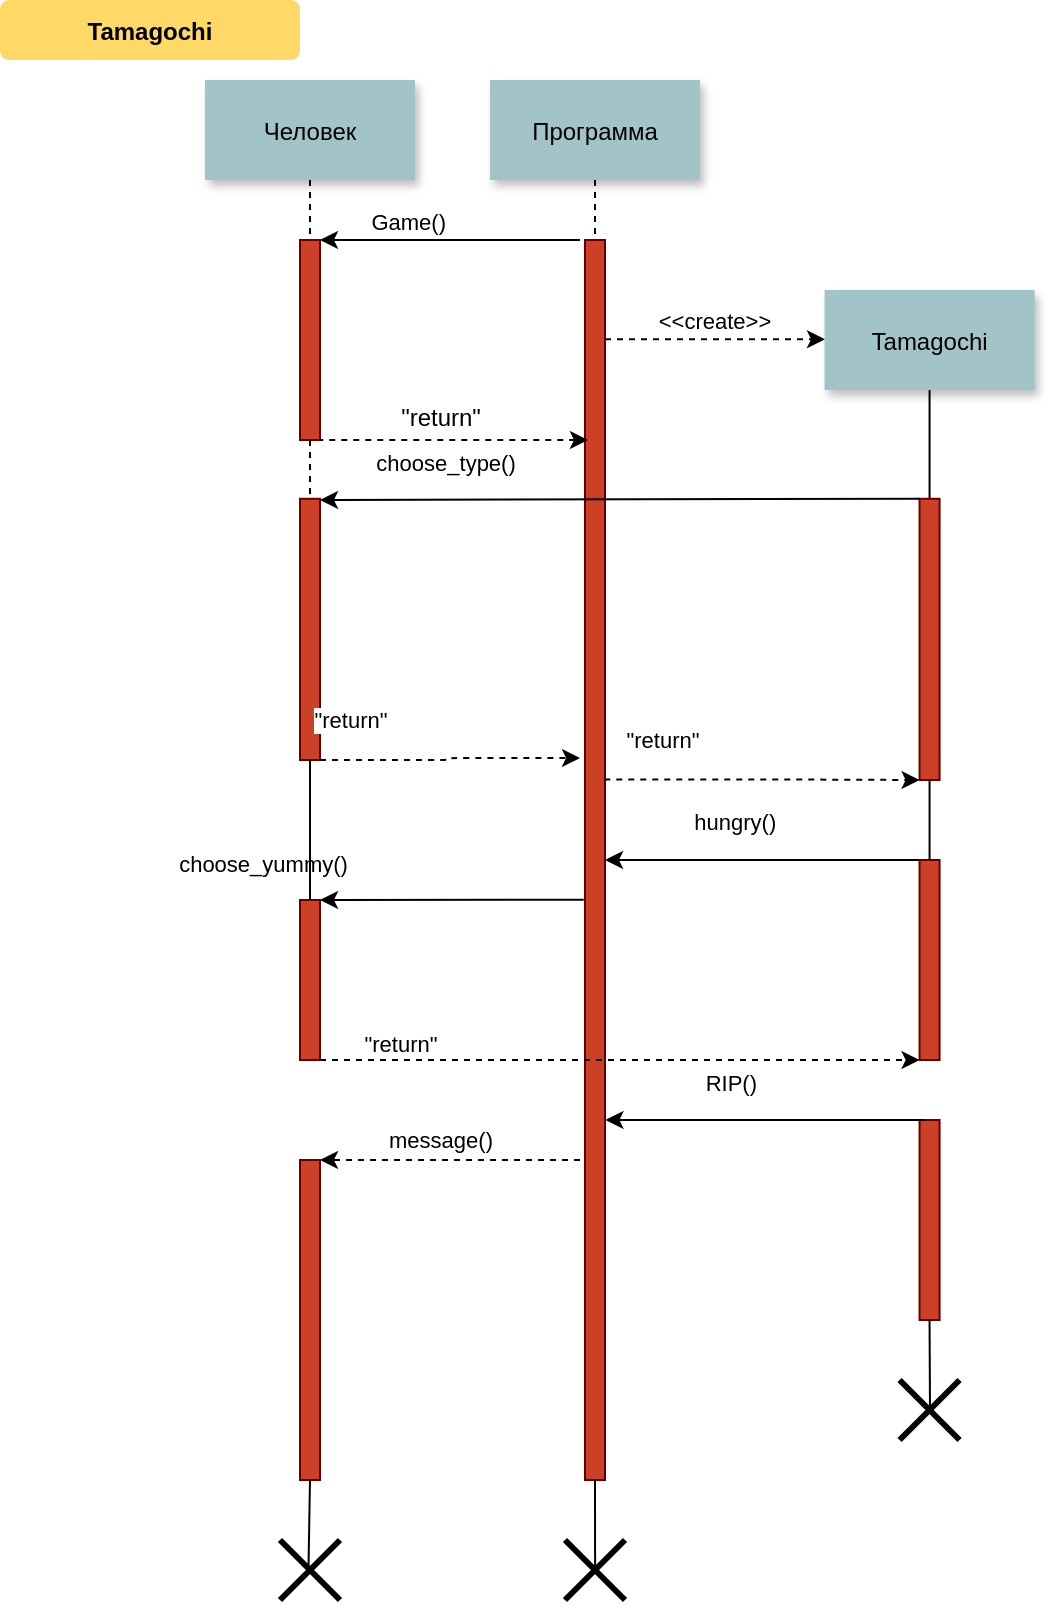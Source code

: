 <mxfile version="24.6.4" type="device">
  <diagram name="Page-1" id="9361dd3d-8414-5efd-6122-117bd74ce7a7">
    <mxGraphModel dx="558" dy="281" grid="1" gridSize="10" guides="1" tooltips="1" connect="1" arrows="1" fold="1" page="0" pageScale="1.5" pageWidth="826" pageHeight="1169" background="none" math="0" shadow="0">
      <root>
        <mxCell id="0" />
        <mxCell id="1" parent="0" />
        <mxCell id="2" value="" style="fillColor=#CC4125;strokeColor=#660000" parent="1" vertex="1">
          <mxGeometry x="200" y="140" width="10" height="100" as="geometry" />
        </mxCell>
        <mxCell id="3" value="Game()" style="edgeStyle=none;verticalLabelPosition=top;verticalAlign=bottom;labelPosition=left;align=right;entryX=1;entryY=0;entryDx=0;entryDy=0;" parent="1" edge="1" target="2">
          <mxGeometry width="100" height="100" as="geometry">
            <mxPoint x="340" y="140" as="sourcePoint" />
            <mxPoint x="320" y="160" as="targetPoint" />
            <mxPoint as="offset" />
          </mxGeometry>
        </mxCell>
        <mxCell id="4" value="Человек" style="shadow=1;fillColor=#A2C4C9;strokeColor=none" parent="1" vertex="1">
          <mxGeometry x="152.5" y="60" width="105" height="50" as="geometry" />
        </mxCell>
        <mxCell id="6" value="" style="fillColor=#CC4125;strokeColor=#660000" parent="1" vertex="1">
          <mxGeometry x="342.5" y="140" width="10" height="620" as="geometry" />
        </mxCell>
        <mxCell id="7" value="Программа" style="shadow=1;fillColor=#A2C4C9;strokeColor=none" parent="1" vertex="1">
          <mxGeometry x="295" y="60" width="105" height="50" as="geometry" />
        </mxCell>
        <mxCell id="8" value="" style="edgeStyle=none;endArrow=none;dashed=1" parent="1" source="7" target="6" edge="1">
          <mxGeometry x="272.335" y="165" width="100" height="100" as="geometry">
            <mxPoint x="347.259" y="110" as="sourcePoint" />
            <mxPoint x="347.576" y="165" as="targetPoint" />
          </mxGeometry>
        </mxCell>
        <mxCell id="12" value="" style="edgeStyle=none;verticalLabelPosition=top;verticalAlign=bottom;labelPosition=left;align=right;endArrow=none;startArrow=classic;dashed=1;entryX=1;entryY=1;entryDx=0;entryDy=0;" parent="1" edge="1" target="2">
          <mxGeometry x="110" y="179.759" width="100" height="100" as="geometry">
            <mxPoint x="344" y="240" as="sourcePoint" />
            <mxPoint x="305" y="249.999" as="targetPoint" />
          </mxGeometry>
        </mxCell>
        <mxCell id="13" value="&lt;&lt;create&gt;&gt;" style="edgeStyle=none;verticalLabelPosition=top;verticalAlign=bottom;dashed=1" parent="1" edge="1">
          <mxGeometry x="385.455" y="113.916" width="100" height="100" as="geometry">
            <mxPoint x="352.5" y="189.656" as="sourcePoint" />
            <mxPoint x="462.5" y="189.656" as="targetPoint" />
          </mxGeometry>
        </mxCell>
        <mxCell id="15" value="Tamagochi" style="shadow=1;fillColor=#A2C4C9;strokeColor=none" parent="1" vertex="1">
          <mxGeometry x="462.284" y="165.0" width="105" height="50" as="geometry" />
        </mxCell>
        <mxCell id="16" value="" style="edgeStyle=none;endArrow=none" parent="1" source="15" target="17" edge="1">
          <mxGeometry x="437.043" y="270" width="100" height="100" as="geometry">
            <mxPoint x="514.543" y="220.0" as="sourcePoint" />
            <mxPoint x="514.543" y="240.0" as="targetPoint" />
          </mxGeometry>
        </mxCell>
        <mxCell id="17" value="" style="fillColor=#CC4125;strokeColor=#660000" parent="1" vertex="1">
          <mxGeometry x="509.78" y="269.39" width="10" height="140.61" as="geometry" />
        </mxCell>
        <mxCell id="33" value="" style="edgeStyle=elbowEdgeStyle;elbow=horizontal;endArrow=none;dashed=1" parent="1" source="4" target="2" edge="1">
          <mxGeometry x="230.0" y="310" width="100" height="100" as="geometry">
            <mxPoint x="230.0" y="410" as="sourcePoint" />
            <mxPoint x="330" y="310" as="targetPoint" />
          </mxGeometry>
        </mxCell>
        <mxCell id="42" value="" style="fillColor=#CC4125;strokeColor=#660000" parent="1" vertex="1">
          <mxGeometry x="200" y="269.39" width="10" height="130.61" as="geometry" />
        </mxCell>
        <mxCell id="43" value="             choose_type()" style="edgeStyle=elbowEdgeStyle;elbow=vertical;dashed=0;verticalLabelPosition=top;verticalAlign=bottom;align=right;entryX=1;entryY=0;entryDx=0;entryDy=0;exitX=0;exitY=0;exitDx=0;exitDy=0;" parent="1" source="17" target="42" edge="1">
          <mxGeometry width="100" height="100" as="geometry">
            <mxPoint x="519.784" y="309.109" as="sourcePoint" />
            <mxPoint x="220" y="309.109" as="targetPoint" />
            <Array as="points">
              <mxPoint x="440" y="270" />
            </Array>
            <mxPoint x="-50" y="-9" as="offset" />
          </mxGeometry>
        </mxCell>
        <mxCell id="44" value="" style="edgeStyle=none;dashed=1;endArrow=none" parent="1" source="2" target="42" edge="1">
          <mxGeometry x="50" y="300" width="100" height="100" as="geometry">
            <mxPoint x="50" y="400" as="sourcePoint" />
            <mxPoint x="150" y="300" as="targetPoint" />
          </mxGeometry>
        </mxCell>
        <mxCell id="49" value="" style="fillColor=#CC4125;strokeColor=#660000" parent="1" vertex="1">
          <mxGeometry x="509.78" y="450" width="10" height="100" as="geometry" />
        </mxCell>
        <mxCell id="67" value="" style="edgeStyle=elbowEdgeStyle;elbow=horizontal;dashed=1;verticalLabelPosition=bottom;verticalAlign=top;exitX=1;exitY=1;exitDx=0;exitDy=0;" parent="1" edge="1" source="42">
          <mxGeometry x="507.5" y="664.342" width="100" height="100" as="geometry">
            <mxPoint x="372.5" y="390.21" as="sourcePoint" />
            <mxPoint x="340" y="399" as="targetPoint" />
            <Array as="points" />
          </mxGeometry>
        </mxCell>
        <mxCell id="zyxhz4ipocHcVfiMhmXc-101" value="&quot;return&quot;" style="edgeLabel;html=1;align=center;verticalAlign=middle;resizable=0;points=[];" vertex="1" connectable="0" parent="67">
          <mxGeometry relative="1" as="geometry">
            <mxPoint x="-50" y="-20" as="offset" />
          </mxGeometry>
        </mxCell>
        <mxCell id="71" value="Tamagochi" style="rounded=1;fontStyle=1;fillColor=#FFD966;strokeColor=none" parent="1" vertex="1">
          <mxGeometry x="50" y="20" width="150" height="30" as="geometry" />
        </mxCell>
        <mxCell id="zyxhz4ipocHcVfiMhmXc-97" value="&quot;return&quot;" style="text;html=1;align=center;verticalAlign=middle;resizable=0;points=[];autosize=1;strokeColor=none;fillColor=none;" vertex="1" parent="1">
          <mxGeometry x="240" y="214.39" width="60" height="30" as="geometry" />
        </mxCell>
        <mxCell id="zyxhz4ipocHcVfiMhmXc-108" value="" style="fillColor=#CC4125;strokeColor=#660000" vertex="1" parent="1">
          <mxGeometry x="200" y="470" width="10" height="80" as="geometry" />
        </mxCell>
        <mxCell id="zyxhz4ipocHcVfiMhmXc-109" value="" style="edgeStyle=elbowEdgeStyle;elbow=horizontal;dashed=1;verticalLabelPosition=bottom;verticalAlign=top;exitX=0.964;exitY=0.435;exitDx=0;exitDy=0;exitPerimeter=0;entryX=0;entryY=1;entryDx=0;entryDy=0;" edge="1" parent="1" source="6" target="17">
          <mxGeometry x="507.5" y="664.342" width="100" height="100" as="geometry">
            <mxPoint x="379.78" y="400" as="sourcePoint" />
            <mxPoint x="509.78" y="399" as="targetPoint" />
            <Array as="points" />
          </mxGeometry>
        </mxCell>
        <mxCell id="zyxhz4ipocHcVfiMhmXc-110" value="&quot;return&quot;" style="edgeLabel;html=1;align=center;verticalAlign=middle;resizable=0;points=[];" vertex="1" connectable="0" parent="zyxhz4ipocHcVfiMhmXc-109">
          <mxGeometry relative="1" as="geometry">
            <mxPoint x="-50" y="-20" as="offset" />
          </mxGeometry>
        </mxCell>
        <mxCell id="zyxhz4ipocHcVfiMhmXc-113" value="" style="edgeStyle=elbowEdgeStyle;elbow=horizontal;dashed=1;verticalLabelPosition=bottom;verticalAlign=top;exitX=1;exitY=1;exitDx=0;exitDy=0;entryX=0;entryY=1;entryDx=0;entryDy=0;" edge="1" parent="1" source="zyxhz4ipocHcVfiMhmXc-108" target="49">
          <mxGeometry x="507.5" y="664.342" width="100" height="100" as="geometry">
            <mxPoint x="230" y="513.08" as="sourcePoint" />
            <mxPoint x="360" y="512.08" as="targetPoint" />
            <Array as="points" />
          </mxGeometry>
        </mxCell>
        <mxCell id="zyxhz4ipocHcVfiMhmXc-114" value="&quot;return&quot;" style="edgeLabel;html=1;align=center;verticalAlign=middle;resizable=0;points=[];" vertex="1" connectable="0" parent="zyxhz4ipocHcVfiMhmXc-113">
          <mxGeometry relative="1" as="geometry">
            <mxPoint x="-110" y="-8" as="offset" />
          </mxGeometry>
        </mxCell>
        <mxCell id="zyxhz4ipocHcVfiMhmXc-115" value="             choose_yummy()" style="edgeStyle=elbowEdgeStyle;elbow=vertical;dashed=0;verticalLabelPosition=top;verticalAlign=bottom;align=right;entryX=1;entryY=0;entryDx=0;entryDy=0;exitX=-0.064;exitY=0.532;exitDx=0;exitDy=0;exitPerimeter=0;" edge="1" parent="1" source="6" target="zyxhz4ipocHcVfiMhmXc-108">
          <mxGeometry width="100" height="100" as="geometry">
            <mxPoint x="342" y="440" as="sourcePoint" />
            <mxPoint x="100" y="430" as="targetPoint" />
            <Array as="points" />
            <mxPoint x="-50" y="-9" as="offset" />
          </mxGeometry>
        </mxCell>
        <mxCell id="zyxhz4ipocHcVfiMhmXc-117" value="             hungry()" style="edgeStyle=elbowEdgeStyle;elbow=vertical;dashed=0;verticalLabelPosition=top;verticalAlign=bottom;align=right;exitX=0;exitY=0;exitDx=0;exitDy=0;entryX=1;entryY=0.5;entryDx=0;entryDy=0;" edge="1" parent="1" source="49" target="6">
          <mxGeometry width="100" height="100" as="geometry">
            <mxPoint x="470" y="430" as="sourcePoint" />
            <mxPoint x="350" y="420" as="targetPoint" />
            <Array as="points">
              <mxPoint x="430" y="450" />
            </Array>
            <mxPoint x="9" y="-10" as="offset" />
          </mxGeometry>
        </mxCell>
        <mxCell id="zyxhz4ipocHcVfiMhmXc-119" value="" style="endArrow=none;html=1;rounded=0;exitX=0.5;exitY=0;exitDx=0;exitDy=0;" edge="1" parent="1" source="zyxhz4ipocHcVfiMhmXc-108">
          <mxGeometry width="50" height="50" relative="1" as="geometry">
            <mxPoint x="190" y="470" as="sourcePoint" />
            <mxPoint x="205" y="400" as="targetPoint" />
          </mxGeometry>
        </mxCell>
        <mxCell id="zyxhz4ipocHcVfiMhmXc-120" value="" style="endArrow=none;html=1;rounded=0;entryX=0.5;entryY=1;entryDx=0;entryDy=0;exitX=0.5;exitY=0;exitDx=0;exitDy=0;" edge="1" parent="1" source="49" target="17">
          <mxGeometry width="50" height="50" relative="1" as="geometry">
            <mxPoint x="610" y="450" as="sourcePoint" />
            <mxPoint x="660" y="400" as="targetPoint" />
          </mxGeometry>
        </mxCell>
        <mxCell id="zyxhz4ipocHcVfiMhmXc-121" value="" style="fillColor=#CC4125;strokeColor=#660000" vertex="1" parent="1">
          <mxGeometry x="509.78" y="580" width="10" height="100" as="geometry" />
        </mxCell>
        <mxCell id="zyxhz4ipocHcVfiMhmXc-124" value="RIP()" style="edgeStyle=elbowEdgeStyle;elbow=vertical;dashed=0;verticalLabelPosition=top;verticalAlign=bottom;align=right;exitX=0.25;exitY=0;exitDx=0;exitDy=0;entryX=1.021;entryY=0.711;entryDx=0;entryDy=0;entryPerimeter=0;" edge="1" parent="1" source="zyxhz4ipocHcVfiMhmXc-121" target="6">
          <mxGeometry width="100" height="100" as="geometry">
            <mxPoint x="450" y="600" as="sourcePoint" />
            <mxPoint x="350" y="583" as="targetPoint" />
            <Array as="points">
              <mxPoint x="430" y="580" />
            </Array>
            <mxPoint x="-2" y="-10" as="offset" />
          </mxGeometry>
        </mxCell>
        <mxCell id="zyxhz4ipocHcVfiMhmXc-125" value="" style="shape=umlDestroy;whiteSpace=wrap;html=1;strokeWidth=3;targetShapes=umlLifeline;" vertex="1" parent="1">
          <mxGeometry x="499.78" y="710" width="30" height="30" as="geometry" />
        </mxCell>
        <mxCell id="zyxhz4ipocHcVfiMhmXc-127" value="" style="endArrow=none;html=1;rounded=0;entryX=0.5;entryY=1;entryDx=0;entryDy=0;exitX=0.507;exitY=0.457;exitDx=0;exitDy=0;exitPerimeter=0;" edge="1" parent="1" source="zyxhz4ipocHcVfiMhmXc-125" target="zyxhz4ipocHcVfiMhmXc-121">
          <mxGeometry width="50" height="50" relative="1" as="geometry">
            <mxPoint x="570" y="750" as="sourcePoint" />
            <mxPoint x="620" y="700" as="targetPoint" />
          </mxGeometry>
        </mxCell>
        <mxCell id="zyxhz4ipocHcVfiMhmXc-130" value="" style="edgeStyle=elbowEdgeStyle;elbow=horizontal;dashed=1;verticalLabelPosition=bottom;verticalAlign=top;entryX=1;entryY=0;entryDx=0;entryDy=0;" edge="1" parent="1" target="zyxhz4ipocHcVfiMhmXc-135">
          <mxGeometry x="507.5" y="664.342" width="100" height="100" as="geometry">
            <mxPoint x="340" y="600" as="sourcePoint" />
            <mxPoint x="221.79" y="590.84" as="targetPoint" />
            <Array as="points" />
          </mxGeometry>
        </mxCell>
        <mxCell id="zyxhz4ipocHcVfiMhmXc-132" value="message()" style="edgeLabel;html=1;align=center;verticalAlign=middle;resizable=0;points=[];" vertex="1" connectable="0" parent="zyxhz4ipocHcVfiMhmXc-130">
          <mxGeometry relative="1" as="geometry">
            <mxPoint x="-5" y="-10" as="offset" />
          </mxGeometry>
        </mxCell>
        <mxCell id="zyxhz4ipocHcVfiMhmXc-135" value="" style="fillColor=#CC4125;strokeColor=#660000" vertex="1" parent="1">
          <mxGeometry x="200" y="600" width="10" height="160" as="geometry" />
        </mxCell>
        <mxCell id="zyxhz4ipocHcVfiMhmXc-136" value="" style="shape=umlDestroy;whiteSpace=wrap;html=1;strokeWidth=3;targetShapes=umlLifeline;" vertex="1" parent="1">
          <mxGeometry x="190" y="790" width="30" height="30" as="geometry" />
        </mxCell>
        <mxCell id="zyxhz4ipocHcVfiMhmXc-137" value="" style="shape=umlDestroy;whiteSpace=wrap;html=1;strokeWidth=3;targetShapes=umlLifeline;" vertex="1" parent="1">
          <mxGeometry x="332.5" y="790" width="30" height="30" as="geometry" />
        </mxCell>
        <mxCell id="zyxhz4ipocHcVfiMhmXc-138" value="" style="endArrow=none;html=1;rounded=0;exitX=0.502;exitY=0.552;exitDx=0;exitDy=0;exitPerimeter=0;entryX=0.5;entryY=1;entryDx=0;entryDy=0;" edge="1" parent="1" source="zyxhz4ipocHcVfiMhmXc-137" target="6">
          <mxGeometry width="50" height="50" relative="1" as="geometry">
            <mxPoint x="420" y="830" as="sourcePoint" />
            <mxPoint x="350" y="760" as="targetPoint" />
          </mxGeometry>
        </mxCell>
        <mxCell id="zyxhz4ipocHcVfiMhmXc-139" value="" style="endArrow=none;html=1;rounded=0;entryX=0.5;entryY=1;entryDx=0;entryDy=0;exitX=0.475;exitY=0.459;exitDx=0;exitDy=0;exitPerimeter=0;" edge="1" parent="1" source="zyxhz4ipocHcVfiMhmXc-136" target="zyxhz4ipocHcVfiMhmXc-135">
          <mxGeometry width="50" height="50" relative="1" as="geometry">
            <mxPoint x="120" y="810" as="sourcePoint" />
            <mxPoint x="170" y="760" as="targetPoint" />
          </mxGeometry>
        </mxCell>
      </root>
    </mxGraphModel>
  </diagram>
</mxfile>
